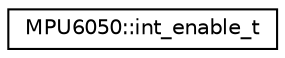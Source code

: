 digraph "Graphical Class Hierarchy"
{
  edge [fontname="Helvetica",fontsize="10",labelfontname="Helvetica",labelfontsize="10"];
  node [fontname="Helvetica",fontsize="10",shape=record];
  rankdir="LR";
  Node1 [label="MPU6050::int_enable_t",height=0.2,width=0.4,color="black", fillcolor="white", style="filled",URL="$d7/d2f/unionMPU6050_1_1int__enable__t.html"];
}
